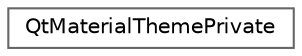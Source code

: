 digraph "类继承关系图"
{
 // LATEX_PDF_SIZE
  bgcolor="transparent";
  edge [fontname=Helvetica,fontsize=10,labelfontname=Helvetica,labelfontsize=10];
  node [fontname=Helvetica,fontsize=10,shape=box,height=0.2,width=0.4];
  rankdir="LR";
  Node0 [id="Node000000",label="QtMaterialThemePrivate",height=0.2,width=0.4,color="grey40", fillcolor="white", style="filled",URL="$class_qt_material_theme_private.html",tooltip="QtMaterialTheme 的私有实现类，管理颜色映射"];
}
